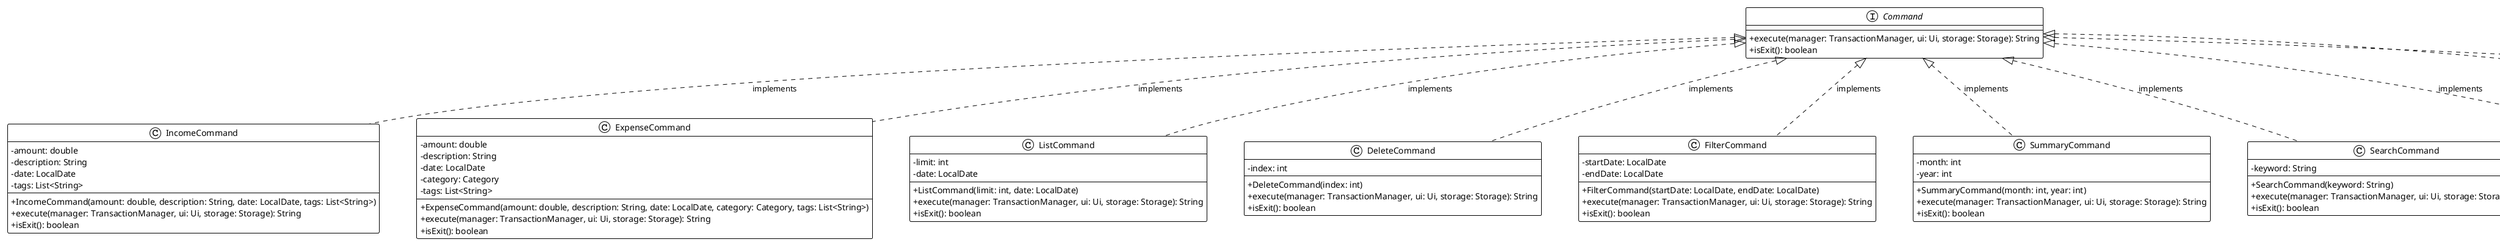 @startuml
!theme plain
skinparam classAttributeIconSize 0
skinparam nodesep 60
skinparam ranksep 80

interface Command {
  +execute(manager: TransactionManager, ui: Ui, storage: Storage): String
  +isExit(): boolean
}

class IncomeCommand {
  -amount: double
  -description: String
  -date: LocalDate
  -tags: List<String>
  +IncomeCommand(amount: double, description: String, date: LocalDate, tags: List<String>)
  +execute(manager: TransactionManager, ui: Ui, storage: Storage): String
  +isExit(): boolean
}

class ExpenseCommand {
  -amount: double
  -description: String
  -date: LocalDate
  -category: Category
  -tags: List<String>
  +ExpenseCommand(amount: double, description: String, date: LocalDate, category: Category, tags: List<String>)
  +execute(manager: TransactionManager, ui: Ui, storage: Storage): String
  +isExit(): boolean
}

class ListCommand {
  -limit: int
  -date: LocalDate
  +ListCommand(limit: int, date: LocalDate)
  +execute(manager: TransactionManager, ui: Ui, storage: Storage): String
  +isExit(): boolean
}

class DeleteCommand {
  -index: int
  +DeleteCommand(index: int)
  +execute(manager: TransactionManager, ui: Ui, storage: Storage): String
  +isExit(): boolean
}

class FilterCommand {
  -startDate: LocalDate
  -endDate: LocalDate
  +FilterCommand(startDate: LocalDate, endDate: LocalDate)
  +execute(manager: TransactionManager, ui: Ui, storage: Storage): String
  +isExit(): boolean
}

class SummaryCommand {
  -month: int
  -year: int
  +SummaryCommand(month: int, year: int)
  +execute(manager: TransactionManager, ui: Ui, storage: Storage): String
  +isExit(): boolean
}

class SearchCommand {
  -keyword: String
  +SearchCommand(keyword: String)
  +execute(manager: TransactionManager, ui: Ui, storage: Storage): String
  +isExit(): boolean
}

class BalanceCommand {
  -date: LocalDate
  +BalanceCommand(date: LocalDate)
  +execute(manager: TransactionManager, ui: Ui, storage: Storage): String
  +isExit(): boolean
}

class ExitCommand {
  +execute(manager: TransactionManager, ui: Ui, storage: Storage): String
  +isExit(): boolean
}

class HelpCommand {
  +execute(manager: TransactionManager, ui: Ui, storage: Storage): String
  +isExit(): boolean
}

Command <|.. IncomeCommand : implements
Command <|.. ExpenseCommand : implements
Command <|.. ListCommand : implements
Command <|.. DeleteCommand : implements
Command <|.. FilterCommand : implements
Command <|.. SummaryCommand : implements
Command <|.. SearchCommand : implements
Command <|.. BalanceCommand : implements
Command <|.. ExitCommand : implements
Command <|.. HelpCommand : implements

@enduml